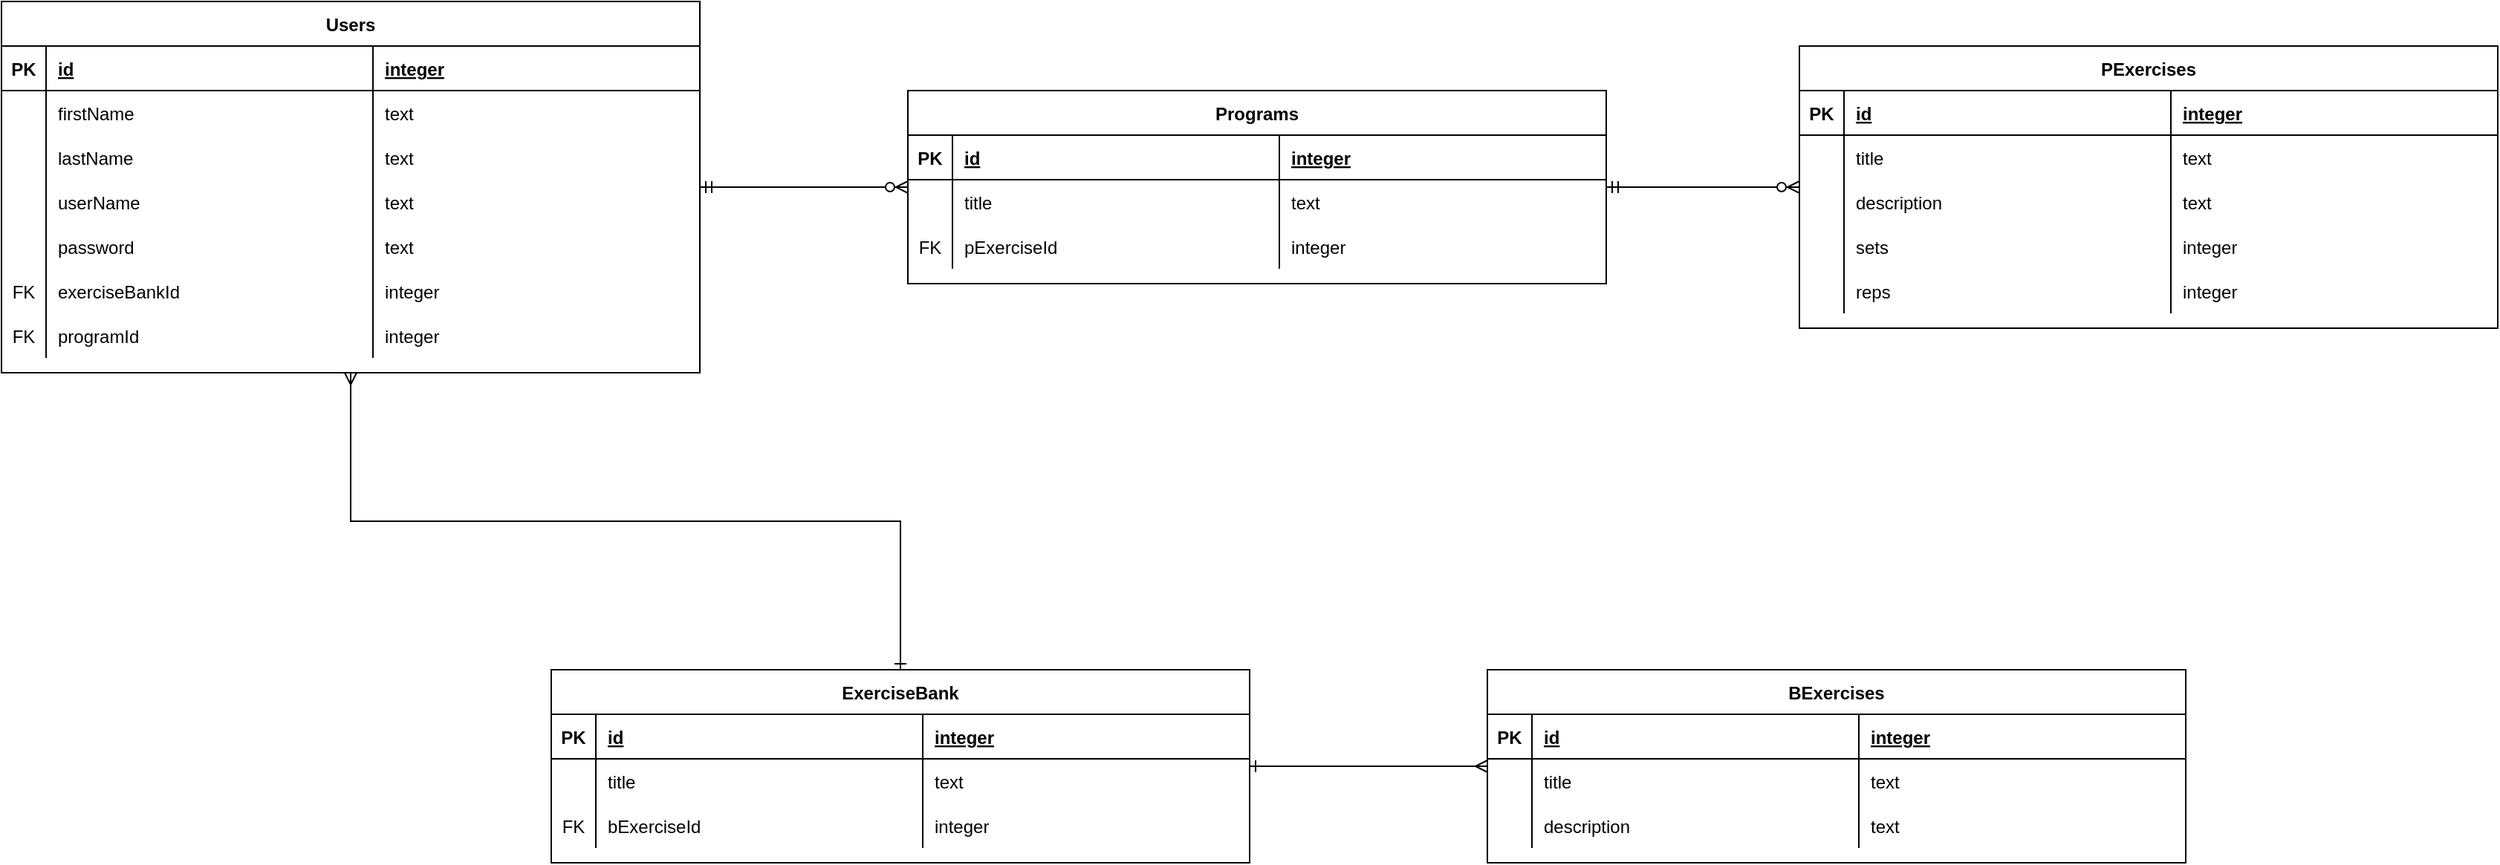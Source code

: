 <mxfile version="24.0.5" type="device">
  <diagram id="R2lEEEUBdFMjLlhIrx00" name="Page-1">
    <mxGraphModel dx="2026" dy="827" grid="1" gridSize="10" guides="1" tooltips="1" connect="1" arrows="1" fold="1" page="1" pageScale="1" pageWidth="850" pageHeight="1100" math="0" shadow="0" extFonts="Permanent Marker^https://fonts.googleapis.com/css?family=Permanent+Marker">
      <root>
        <mxCell id="0" />
        <mxCell id="1" parent="0" />
        <mxCell id="C-vyLk0tnHw3VtMMgP7b-23" value="Users" style="shape=table;startSize=30;container=1;collapsible=1;childLayout=tableLayout;fixedRows=1;rowLines=0;fontStyle=1;align=center;resizeLast=1;" parent="1" vertex="1">
          <mxGeometry x="120" y="90" width="470" height="250" as="geometry" />
        </mxCell>
        <mxCell id="C-vyLk0tnHw3VtMMgP7b-24" value="" style="shape=partialRectangle;collapsible=0;dropTarget=0;pointerEvents=0;fillColor=none;points=[[0,0.5],[1,0.5]];portConstraint=eastwest;top=0;left=0;right=0;bottom=1;" parent="C-vyLk0tnHw3VtMMgP7b-23" vertex="1">
          <mxGeometry y="30" width="470" height="30" as="geometry" />
        </mxCell>
        <mxCell id="C-vyLk0tnHw3VtMMgP7b-25" value="PK" style="shape=partialRectangle;overflow=hidden;connectable=0;fillColor=none;top=0;left=0;bottom=0;right=0;fontStyle=1;" parent="C-vyLk0tnHw3VtMMgP7b-24" vertex="1">
          <mxGeometry width="30" height="30" as="geometry">
            <mxRectangle width="30" height="30" as="alternateBounds" />
          </mxGeometry>
        </mxCell>
        <mxCell id="C-vyLk0tnHw3VtMMgP7b-26" value="id" style="shape=partialRectangle;overflow=hidden;connectable=0;fillColor=none;top=0;left=0;bottom=0;right=0;align=left;spacingLeft=6;fontStyle=5;" parent="C-vyLk0tnHw3VtMMgP7b-24" vertex="1">
          <mxGeometry x="30" width="220" height="30" as="geometry">
            <mxRectangle width="220" height="30" as="alternateBounds" />
          </mxGeometry>
        </mxCell>
        <mxCell id="PVPoRu5ueUHrReoARzUe-10" value="integer" style="shape=partialRectangle;overflow=hidden;connectable=0;fillColor=none;top=0;left=0;bottom=0;right=0;align=left;spacingLeft=6;fontStyle=5;" vertex="1" parent="C-vyLk0tnHw3VtMMgP7b-24">
          <mxGeometry x="250" width="220" height="30" as="geometry">
            <mxRectangle width="220" height="30" as="alternateBounds" />
          </mxGeometry>
        </mxCell>
        <mxCell id="C-vyLk0tnHw3VtMMgP7b-27" value="" style="shape=partialRectangle;collapsible=0;dropTarget=0;pointerEvents=0;fillColor=none;points=[[0,0.5],[1,0.5]];portConstraint=eastwest;top=0;left=0;right=0;bottom=0;" parent="C-vyLk0tnHw3VtMMgP7b-23" vertex="1">
          <mxGeometry y="60" width="470" height="30" as="geometry" />
        </mxCell>
        <mxCell id="C-vyLk0tnHw3VtMMgP7b-28" value="" style="shape=partialRectangle;overflow=hidden;connectable=0;fillColor=none;top=0;left=0;bottom=0;right=0;" parent="C-vyLk0tnHw3VtMMgP7b-27" vertex="1">
          <mxGeometry width="30" height="30" as="geometry">
            <mxRectangle width="30" height="30" as="alternateBounds" />
          </mxGeometry>
        </mxCell>
        <mxCell id="C-vyLk0tnHw3VtMMgP7b-29" value="firstName" style="shape=partialRectangle;overflow=hidden;connectable=0;fillColor=none;top=0;left=0;bottom=0;right=0;align=left;spacingLeft=6;" parent="C-vyLk0tnHw3VtMMgP7b-27" vertex="1">
          <mxGeometry x="30" width="220" height="30" as="geometry">
            <mxRectangle width="220" height="30" as="alternateBounds" />
          </mxGeometry>
        </mxCell>
        <mxCell id="PVPoRu5ueUHrReoARzUe-11" value="text" style="shape=partialRectangle;overflow=hidden;connectable=0;fillColor=none;top=0;left=0;bottom=0;right=0;align=left;spacingLeft=6;" vertex="1" parent="C-vyLk0tnHw3VtMMgP7b-27">
          <mxGeometry x="250" width="220" height="30" as="geometry">
            <mxRectangle width="220" height="30" as="alternateBounds" />
          </mxGeometry>
        </mxCell>
        <mxCell id="PVPoRu5ueUHrReoARzUe-7" style="shape=partialRectangle;collapsible=0;dropTarget=0;pointerEvents=0;fillColor=none;points=[[0,0.5],[1,0.5]];portConstraint=eastwest;top=0;left=0;right=0;bottom=0;" vertex="1" parent="C-vyLk0tnHw3VtMMgP7b-23">
          <mxGeometry y="90" width="470" height="30" as="geometry" />
        </mxCell>
        <mxCell id="PVPoRu5ueUHrReoARzUe-8" style="shape=partialRectangle;overflow=hidden;connectable=0;fillColor=none;top=0;left=0;bottom=0;right=0;" vertex="1" parent="PVPoRu5ueUHrReoARzUe-7">
          <mxGeometry width="30" height="30" as="geometry">
            <mxRectangle width="30" height="30" as="alternateBounds" />
          </mxGeometry>
        </mxCell>
        <mxCell id="PVPoRu5ueUHrReoARzUe-9" value="lastName" style="shape=partialRectangle;overflow=hidden;connectable=0;fillColor=none;top=0;left=0;bottom=0;right=0;align=left;spacingLeft=6;" vertex="1" parent="PVPoRu5ueUHrReoARzUe-7">
          <mxGeometry x="30" width="220" height="30" as="geometry">
            <mxRectangle width="220" height="30" as="alternateBounds" />
          </mxGeometry>
        </mxCell>
        <mxCell id="PVPoRu5ueUHrReoARzUe-12" value="text" style="shape=partialRectangle;overflow=hidden;connectable=0;fillColor=none;top=0;left=0;bottom=0;right=0;align=left;spacingLeft=6;" vertex="1" parent="PVPoRu5ueUHrReoARzUe-7">
          <mxGeometry x="250" width="220" height="30" as="geometry">
            <mxRectangle width="220" height="30" as="alternateBounds" />
          </mxGeometry>
        </mxCell>
        <mxCell id="PVPoRu5ueUHrReoARzUe-4" style="shape=partialRectangle;collapsible=0;dropTarget=0;pointerEvents=0;fillColor=none;points=[[0,0.5],[1,0.5]];portConstraint=eastwest;top=0;left=0;right=0;bottom=0;" vertex="1" parent="C-vyLk0tnHw3VtMMgP7b-23">
          <mxGeometry y="120" width="470" height="30" as="geometry" />
        </mxCell>
        <mxCell id="PVPoRu5ueUHrReoARzUe-5" style="shape=partialRectangle;overflow=hidden;connectable=0;fillColor=none;top=0;left=0;bottom=0;right=0;" vertex="1" parent="PVPoRu5ueUHrReoARzUe-4">
          <mxGeometry width="30" height="30" as="geometry">
            <mxRectangle width="30" height="30" as="alternateBounds" />
          </mxGeometry>
        </mxCell>
        <mxCell id="PVPoRu5ueUHrReoARzUe-6" value="userName" style="shape=partialRectangle;overflow=hidden;connectable=0;fillColor=none;top=0;left=0;bottom=0;right=0;align=left;spacingLeft=6;" vertex="1" parent="PVPoRu5ueUHrReoARzUe-4">
          <mxGeometry x="30" width="220" height="30" as="geometry">
            <mxRectangle width="220" height="30" as="alternateBounds" />
          </mxGeometry>
        </mxCell>
        <mxCell id="PVPoRu5ueUHrReoARzUe-13" value="text" style="shape=partialRectangle;overflow=hidden;connectable=0;fillColor=none;top=0;left=0;bottom=0;right=0;align=left;spacingLeft=6;" vertex="1" parent="PVPoRu5ueUHrReoARzUe-4">
          <mxGeometry x="250" width="220" height="30" as="geometry">
            <mxRectangle width="220" height="30" as="alternateBounds" />
          </mxGeometry>
        </mxCell>
        <mxCell id="PVPoRu5ueUHrReoARzUe-1" style="shape=partialRectangle;collapsible=0;dropTarget=0;pointerEvents=0;fillColor=none;points=[[0,0.5],[1,0.5]];portConstraint=eastwest;top=0;left=0;right=0;bottom=0;" vertex="1" parent="C-vyLk0tnHw3VtMMgP7b-23">
          <mxGeometry y="150" width="470" height="30" as="geometry" />
        </mxCell>
        <mxCell id="PVPoRu5ueUHrReoARzUe-2" style="shape=partialRectangle;overflow=hidden;connectable=0;fillColor=none;top=0;left=0;bottom=0;right=0;" vertex="1" parent="PVPoRu5ueUHrReoARzUe-1">
          <mxGeometry width="30" height="30" as="geometry">
            <mxRectangle width="30" height="30" as="alternateBounds" />
          </mxGeometry>
        </mxCell>
        <mxCell id="PVPoRu5ueUHrReoARzUe-3" value="password" style="shape=partialRectangle;overflow=hidden;connectable=0;fillColor=none;top=0;left=0;bottom=0;right=0;align=left;spacingLeft=6;" vertex="1" parent="PVPoRu5ueUHrReoARzUe-1">
          <mxGeometry x="30" width="220" height="30" as="geometry">
            <mxRectangle width="220" height="30" as="alternateBounds" />
          </mxGeometry>
        </mxCell>
        <mxCell id="PVPoRu5ueUHrReoARzUe-14" value="text" style="shape=partialRectangle;overflow=hidden;connectable=0;fillColor=none;top=0;left=0;bottom=0;right=0;align=left;spacingLeft=6;" vertex="1" parent="PVPoRu5ueUHrReoARzUe-1">
          <mxGeometry x="250" width="220" height="30" as="geometry">
            <mxRectangle width="220" height="30" as="alternateBounds" />
          </mxGeometry>
        </mxCell>
        <mxCell id="PVPoRu5ueUHrReoARzUe-93" style="shape=partialRectangle;collapsible=0;dropTarget=0;pointerEvents=0;fillColor=none;points=[[0,0.5],[1,0.5]];portConstraint=eastwest;top=0;left=0;right=0;bottom=0;" vertex="1" parent="C-vyLk0tnHw3VtMMgP7b-23">
          <mxGeometry y="180" width="470" height="30" as="geometry" />
        </mxCell>
        <mxCell id="PVPoRu5ueUHrReoARzUe-94" value="FK" style="shape=partialRectangle;overflow=hidden;connectable=0;fillColor=none;top=0;left=0;bottom=0;right=0;" vertex="1" parent="PVPoRu5ueUHrReoARzUe-93">
          <mxGeometry width="30" height="30" as="geometry">
            <mxRectangle width="30" height="30" as="alternateBounds" />
          </mxGeometry>
        </mxCell>
        <mxCell id="PVPoRu5ueUHrReoARzUe-95" value="exerciseBankId" style="shape=partialRectangle;overflow=hidden;connectable=0;fillColor=none;top=0;left=0;bottom=0;right=0;align=left;spacingLeft=6;" vertex="1" parent="PVPoRu5ueUHrReoARzUe-93">
          <mxGeometry x="30" width="220" height="30" as="geometry">
            <mxRectangle width="220" height="30" as="alternateBounds" />
          </mxGeometry>
        </mxCell>
        <mxCell id="PVPoRu5ueUHrReoARzUe-96" value="integer" style="shape=partialRectangle;overflow=hidden;connectable=0;fillColor=none;top=0;left=0;bottom=0;right=0;align=left;spacingLeft=6;" vertex="1" parent="PVPoRu5ueUHrReoARzUe-93">
          <mxGeometry x="250" width="220" height="30" as="geometry">
            <mxRectangle width="220" height="30" as="alternateBounds" />
          </mxGeometry>
        </mxCell>
        <mxCell id="PVPoRu5ueUHrReoARzUe-89" style="shape=partialRectangle;collapsible=0;dropTarget=0;pointerEvents=0;fillColor=none;points=[[0,0.5],[1,0.5]];portConstraint=eastwest;top=0;left=0;right=0;bottom=0;" vertex="1" parent="C-vyLk0tnHw3VtMMgP7b-23">
          <mxGeometry y="210" width="470" height="30" as="geometry" />
        </mxCell>
        <mxCell id="PVPoRu5ueUHrReoARzUe-90" value="FK" style="shape=partialRectangle;overflow=hidden;connectable=0;fillColor=none;top=0;left=0;bottom=0;right=0;" vertex="1" parent="PVPoRu5ueUHrReoARzUe-89">
          <mxGeometry width="30" height="30" as="geometry">
            <mxRectangle width="30" height="30" as="alternateBounds" />
          </mxGeometry>
        </mxCell>
        <mxCell id="PVPoRu5ueUHrReoARzUe-91" value="programId" style="shape=partialRectangle;overflow=hidden;connectable=0;fillColor=none;top=0;left=0;bottom=0;right=0;align=left;spacingLeft=6;" vertex="1" parent="PVPoRu5ueUHrReoARzUe-89">
          <mxGeometry x="30" width="220" height="30" as="geometry">
            <mxRectangle width="220" height="30" as="alternateBounds" />
          </mxGeometry>
        </mxCell>
        <mxCell id="PVPoRu5ueUHrReoARzUe-92" value="integer" style="shape=partialRectangle;overflow=hidden;connectable=0;fillColor=none;top=0;left=0;bottom=0;right=0;align=left;spacingLeft=6;" vertex="1" parent="PVPoRu5ueUHrReoARzUe-89">
          <mxGeometry x="250" width="220" height="30" as="geometry">
            <mxRectangle width="220" height="30" as="alternateBounds" />
          </mxGeometry>
        </mxCell>
        <mxCell id="PVPoRu5ueUHrReoARzUe-15" value="Programs" style="shape=table;startSize=30;container=1;collapsible=1;childLayout=tableLayout;fixedRows=1;rowLines=0;fontStyle=1;align=center;resizeLast=1;" vertex="1" parent="1">
          <mxGeometry x="730" y="150" width="470" height="130" as="geometry" />
        </mxCell>
        <mxCell id="PVPoRu5ueUHrReoARzUe-16" value="" style="shape=partialRectangle;collapsible=0;dropTarget=0;pointerEvents=0;fillColor=none;points=[[0,0.5],[1,0.5]];portConstraint=eastwest;top=0;left=0;right=0;bottom=1;" vertex="1" parent="PVPoRu5ueUHrReoARzUe-15">
          <mxGeometry y="30" width="470" height="30" as="geometry" />
        </mxCell>
        <mxCell id="PVPoRu5ueUHrReoARzUe-17" value="PK" style="shape=partialRectangle;overflow=hidden;connectable=0;fillColor=none;top=0;left=0;bottom=0;right=0;fontStyle=1;" vertex="1" parent="PVPoRu5ueUHrReoARzUe-16">
          <mxGeometry width="30" height="30" as="geometry">
            <mxRectangle width="30" height="30" as="alternateBounds" />
          </mxGeometry>
        </mxCell>
        <mxCell id="PVPoRu5ueUHrReoARzUe-18" value="id" style="shape=partialRectangle;overflow=hidden;connectable=0;fillColor=none;top=0;left=0;bottom=0;right=0;align=left;spacingLeft=6;fontStyle=5;" vertex="1" parent="PVPoRu5ueUHrReoARzUe-16">
          <mxGeometry x="30" width="220" height="30" as="geometry">
            <mxRectangle width="220" height="30" as="alternateBounds" />
          </mxGeometry>
        </mxCell>
        <mxCell id="PVPoRu5ueUHrReoARzUe-19" value="integer" style="shape=partialRectangle;overflow=hidden;connectable=0;fillColor=none;top=0;left=0;bottom=0;right=0;align=left;spacingLeft=6;fontStyle=5;" vertex="1" parent="PVPoRu5ueUHrReoARzUe-16">
          <mxGeometry x="250" width="220" height="30" as="geometry">
            <mxRectangle width="220" height="30" as="alternateBounds" />
          </mxGeometry>
        </mxCell>
        <mxCell id="PVPoRu5ueUHrReoARzUe-20" value="" style="shape=partialRectangle;collapsible=0;dropTarget=0;pointerEvents=0;fillColor=none;points=[[0,0.5],[1,0.5]];portConstraint=eastwest;top=0;left=0;right=0;bottom=0;" vertex="1" parent="PVPoRu5ueUHrReoARzUe-15">
          <mxGeometry y="60" width="470" height="30" as="geometry" />
        </mxCell>
        <mxCell id="PVPoRu5ueUHrReoARzUe-21" value="" style="shape=partialRectangle;overflow=hidden;connectable=0;fillColor=none;top=0;left=0;bottom=0;right=0;" vertex="1" parent="PVPoRu5ueUHrReoARzUe-20">
          <mxGeometry width="30" height="30" as="geometry">
            <mxRectangle width="30" height="30" as="alternateBounds" />
          </mxGeometry>
        </mxCell>
        <mxCell id="PVPoRu5ueUHrReoARzUe-22" value="title" style="shape=partialRectangle;overflow=hidden;connectable=0;fillColor=none;top=0;left=0;bottom=0;right=0;align=left;spacingLeft=6;" vertex="1" parent="PVPoRu5ueUHrReoARzUe-20">
          <mxGeometry x="30" width="220" height="30" as="geometry">
            <mxRectangle width="220" height="30" as="alternateBounds" />
          </mxGeometry>
        </mxCell>
        <mxCell id="PVPoRu5ueUHrReoARzUe-23" value="text" style="shape=partialRectangle;overflow=hidden;connectable=0;fillColor=none;top=0;left=0;bottom=0;right=0;align=left;spacingLeft=6;" vertex="1" parent="PVPoRu5ueUHrReoARzUe-20">
          <mxGeometry x="250" width="220" height="30" as="geometry">
            <mxRectangle width="220" height="30" as="alternateBounds" />
          </mxGeometry>
        </mxCell>
        <mxCell id="PVPoRu5ueUHrReoARzUe-24" style="shape=partialRectangle;collapsible=0;dropTarget=0;pointerEvents=0;fillColor=none;points=[[0,0.5],[1,0.5]];portConstraint=eastwest;top=0;left=0;right=0;bottom=0;" vertex="1" parent="PVPoRu5ueUHrReoARzUe-15">
          <mxGeometry y="90" width="470" height="30" as="geometry" />
        </mxCell>
        <mxCell id="PVPoRu5ueUHrReoARzUe-25" value="FK" style="shape=partialRectangle;overflow=hidden;connectable=0;fillColor=none;top=0;left=0;bottom=0;right=0;" vertex="1" parent="PVPoRu5ueUHrReoARzUe-24">
          <mxGeometry width="30" height="30" as="geometry">
            <mxRectangle width="30" height="30" as="alternateBounds" />
          </mxGeometry>
        </mxCell>
        <mxCell id="PVPoRu5ueUHrReoARzUe-26" value="pExerciseId" style="shape=partialRectangle;overflow=hidden;connectable=0;fillColor=none;top=0;left=0;bottom=0;right=0;align=left;spacingLeft=6;" vertex="1" parent="PVPoRu5ueUHrReoARzUe-24">
          <mxGeometry x="30" width="220" height="30" as="geometry">
            <mxRectangle width="220" height="30" as="alternateBounds" />
          </mxGeometry>
        </mxCell>
        <mxCell id="PVPoRu5ueUHrReoARzUe-27" value="integer" style="shape=partialRectangle;overflow=hidden;connectable=0;fillColor=none;top=0;left=0;bottom=0;right=0;align=left;spacingLeft=6;" vertex="1" parent="PVPoRu5ueUHrReoARzUe-24">
          <mxGeometry x="250" width="220" height="30" as="geometry">
            <mxRectangle width="220" height="30" as="alternateBounds" />
          </mxGeometry>
        </mxCell>
        <mxCell id="PVPoRu5ueUHrReoARzUe-36" value="PExercises" style="shape=table;startSize=30;container=1;collapsible=1;childLayout=tableLayout;fixedRows=1;rowLines=0;fontStyle=1;align=center;resizeLast=1;" vertex="1" parent="1">
          <mxGeometry x="1330" y="120" width="470" height="190" as="geometry" />
        </mxCell>
        <mxCell id="PVPoRu5ueUHrReoARzUe-37" value="" style="shape=partialRectangle;collapsible=0;dropTarget=0;pointerEvents=0;fillColor=none;points=[[0,0.5],[1,0.5]];portConstraint=eastwest;top=0;left=0;right=0;bottom=1;" vertex="1" parent="PVPoRu5ueUHrReoARzUe-36">
          <mxGeometry y="30" width="470" height="30" as="geometry" />
        </mxCell>
        <mxCell id="PVPoRu5ueUHrReoARzUe-38" value="PK" style="shape=partialRectangle;overflow=hidden;connectable=0;fillColor=none;top=0;left=0;bottom=0;right=0;fontStyle=1;" vertex="1" parent="PVPoRu5ueUHrReoARzUe-37">
          <mxGeometry width="30" height="30" as="geometry">
            <mxRectangle width="30" height="30" as="alternateBounds" />
          </mxGeometry>
        </mxCell>
        <mxCell id="PVPoRu5ueUHrReoARzUe-39" value="id" style="shape=partialRectangle;overflow=hidden;connectable=0;fillColor=none;top=0;left=0;bottom=0;right=0;align=left;spacingLeft=6;fontStyle=5;" vertex="1" parent="PVPoRu5ueUHrReoARzUe-37">
          <mxGeometry x="30" width="220" height="30" as="geometry">
            <mxRectangle width="220" height="30" as="alternateBounds" />
          </mxGeometry>
        </mxCell>
        <mxCell id="PVPoRu5ueUHrReoARzUe-40" value="integer" style="shape=partialRectangle;overflow=hidden;connectable=0;fillColor=none;top=0;left=0;bottom=0;right=0;align=left;spacingLeft=6;fontStyle=5;" vertex="1" parent="PVPoRu5ueUHrReoARzUe-37">
          <mxGeometry x="250" width="220" height="30" as="geometry">
            <mxRectangle width="220" height="30" as="alternateBounds" />
          </mxGeometry>
        </mxCell>
        <mxCell id="PVPoRu5ueUHrReoARzUe-41" value="" style="shape=partialRectangle;collapsible=0;dropTarget=0;pointerEvents=0;fillColor=none;points=[[0,0.5],[1,0.5]];portConstraint=eastwest;top=0;left=0;right=0;bottom=0;" vertex="1" parent="PVPoRu5ueUHrReoARzUe-36">
          <mxGeometry y="60" width="470" height="30" as="geometry" />
        </mxCell>
        <mxCell id="PVPoRu5ueUHrReoARzUe-42" value="" style="shape=partialRectangle;overflow=hidden;connectable=0;fillColor=none;top=0;left=0;bottom=0;right=0;" vertex="1" parent="PVPoRu5ueUHrReoARzUe-41">
          <mxGeometry width="30" height="30" as="geometry">
            <mxRectangle width="30" height="30" as="alternateBounds" />
          </mxGeometry>
        </mxCell>
        <mxCell id="PVPoRu5ueUHrReoARzUe-43" value="title" style="shape=partialRectangle;overflow=hidden;connectable=0;fillColor=none;top=0;left=0;bottom=0;right=0;align=left;spacingLeft=6;" vertex="1" parent="PVPoRu5ueUHrReoARzUe-41">
          <mxGeometry x="30" width="220" height="30" as="geometry">
            <mxRectangle width="220" height="30" as="alternateBounds" />
          </mxGeometry>
        </mxCell>
        <mxCell id="PVPoRu5ueUHrReoARzUe-44" value="text" style="shape=partialRectangle;overflow=hidden;connectable=0;fillColor=none;top=0;left=0;bottom=0;right=0;align=left;spacingLeft=6;" vertex="1" parent="PVPoRu5ueUHrReoARzUe-41">
          <mxGeometry x="250" width="220" height="30" as="geometry">
            <mxRectangle width="220" height="30" as="alternateBounds" />
          </mxGeometry>
        </mxCell>
        <mxCell id="PVPoRu5ueUHrReoARzUe-45" style="shape=partialRectangle;collapsible=0;dropTarget=0;pointerEvents=0;fillColor=none;points=[[0,0.5],[1,0.5]];portConstraint=eastwest;top=0;left=0;right=0;bottom=0;" vertex="1" parent="PVPoRu5ueUHrReoARzUe-36">
          <mxGeometry y="90" width="470" height="30" as="geometry" />
        </mxCell>
        <mxCell id="PVPoRu5ueUHrReoARzUe-46" value="" style="shape=partialRectangle;overflow=hidden;connectable=0;fillColor=none;top=0;left=0;bottom=0;right=0;" vertex="1" parent="PVPoRu5ueUHrReoARzUe-45">
          <mxGeometry width="30" height="30" as="geometry">
            <mxRectangle width="30" height="30" as="alternateBounds" />
          </mxGeometry>
        </mxCell>
        <mxCell id="PVPoRu5ueUHrReoARzUe-47" value="description" style="shape=partialRectangle;overflow=hidden;connectable=0;fillColor=none;top=0;left=0;bottom=0;right=0;align=left;spacingLeft=6;" vertex="1" parent="PVPoRu5ueUHrReoARzUe-45">
          <mxGeometry x="30" width="220" height="30" as="geometry">
            <mxRectangle width="220" height="30" as="alternateBounds" />
          </mxGeometry>
        </mxCell>
        <mxCell id="PVPoRu5ueUHrReoARzUe-48" value="text" style="shape=partialRectangle;overflow=hidden;connectable=0;fillColor=none;top=0;left=0;bottom=0;right=0;align=left;spacingLeft=6;" vertex="1" parent="PVPoRu5ueUHrReoARzUe-45">
          <mxGeometry x="250" width="220" height="30" as="geometry">
            <mxRectangle width="220" height="30" as="alternateBounds" />
          </mxGeometry>
        </mxCell>
        <mxCell id="PVPoRu5ueUHrReoARzUe-53" style="shape=partialRectangle;collapsible=0;dropTarget=0;pointerEvents=0;fillColor=none;points=[[0,0.5],[1,0.5]];portConstraint=eastwest;top=0;left=0;right=0;bottom=0;" vertex="1" parent="PVPoRu5ueUHrReoARzUe-36">
          <mxGeometry y="120" width="470" height="30" as="geometry" />
        </mxCell>
        <mxCell id="PVPoRu5ueUHrReoARzUe-54" style="shape=partialRectangle;overflow=hidden;connectable=0;fillColor=none;top=0;left=0;bottom=0;right=0;" vertex="1" parent="PVPoRu5ueUHrReoARzUe-53">
          <mxGeometry width="30" height="30" as="geometry">
            <mxRectangle width="30" height="30" as="alternateBounds" />
          </mxGeometry>
        </mxCell>
        <mxCell id="PVPoRu5ueUHrReoARzUe-55" value="sets" style="shape=partialRectangle;overflow=hidden;connectable=0;fillColor=none;top=0;left=0;bottom=0;right=0;align=left;spacingLeft=6;" vertex="1" parent="PVPoRu5ueUHrReoARzUe-53">
          <mxGeometry x="30" width="220" height="30" as="geometry">
            <mxRectangle width="220" height="30" as="alternateBounds" />
          </mxGeometry>
        </mxCell>
        <mxCell id="PVPoRu5ueUHrReoARzUe-56" value="integer" style="shape=partialRectangle;overflow=hidden;connectable=0;fillColor=none;top=0;left=0;bottom=0;right=0;align=left;spacingLeft=6;" vertex="1" parent="PVPoRu5ueUHrReoARzUe-53">
          <mxGeometry x="250" width="220" height="30" as="geometry">
            <mxRectangle width="220" height="30" as="alternateBounds" />
          </mxGeometry>
        </mxCell>
        <mxCell id="PVPoRu5ueUHrReoARzUe-49" style="shape=partialRectangle;collapsible=0;dropTarget=0;pointerEvents=0;fillColor=none;points=[[0,0.5],[1,0.5]];portConstraint=eastwest;top=0;left=0;right=0;bottom=0;" vertex="1" parent="PVPoRu5ueUHrReoARzUe-36">
          <mxGeometry y="150" width="470" height="30" as="geometry" />
        </mxCell>
        <mxCell id="PVPoRu5ueUHrReoARzUe-50" style="shape=partialRectangle;overflow=hidden;connectable=0;fillColor=none;top=0;left=0;bottom=0;right=0;" vertex="1" parent="PVPoRu5ueUHrReoARzUe-49">
          <mxGeometry width="30" height="30" as="geometry">
            <mxRectangle width="30" height="30" as="alternateBounds" />
          </mxGeometry>
        </mxCell>
        <mxCell id="PVPoRu5ueUHrReoARzUe-51" value="reps" style="shape=partialRectangle;overflow=hidden;connectable=0;fillColor=none;top=0;left=0;bottom=0;right=0;align=left;spacingLeft=6;" vertex="1" parent="PVPoRu5ueUHrReoARzUe-49">
          <mxGeometry x="30" width="220" height="30" as="geometry">
            <mxRectangle width="220" height="30" as="alternateBounds" />
          </mxGeometry>
        </mxCell>
        <mxCell id="PVPoRu5ueUHrReoARzUe-52" value="integer" style="shape=partialRectangle;overflow=hidden;connectable=0;fillColor=none;top=0;left=0;bottom=0;right=0;align=left;spacingLeft=6;" vertex="1" parent="PVPoRu5ueUHrReoARzUe-49">
          <mxGeometry x="250" width="220" height="30" as="geometry">
            <mxRectangle width="220" height="30" as="alternateBounds" />
          </mxGeometry>
        </mxCell>
        <mxCell id="PVPoRu5ueUHrReoARzUe-57" value="BExercises" style="shape=table;startSize=30;container=1;collapsible=1;childLayout=tableLayout;fixedRows=1;rowLines=0;fontStyle=1;align=center;resizeLast=1;" vertex="1" parent="1">
          <mxGeometry x="1120" y="540" width="470" height="130" as="geometry" />
        </mxCell>
        <mxCell id="PVPoRu5ueUHrReoARzUe-58" value="" style="shape=partialRectangle;collapsible=0;dropTarget=0;pointerEvents=0;fillColor=none;points=[[0,0.5],[1,0.5]];portConstraint=eastwest;top=0;left=0;right=0;bottom=1;" vertex="1" parent="PVPoRu5ueUHrReoARzUe-57">
          <mxGeometry y="30" width="470" height="30" as="geometry" />
        </mxCell>
        <mxCell id="PVPoRu5ueUHrReoARzUe-59" value="PK" style="shape=partialRectangle;overflow=hidden;connectable=0;fillColor=none;top=0;left=0;bottom=0;right=0;fontStyle=1;" vertex="1" parent="PVPoRu5ueUHrReoARzUe-58">
          <mxGeometry width="30" height="30" as="geometry">
            <mxRectangle width="30" height="30" as="alternateBounds" />
          </mxGeometry>
        </mxCell>
        <mxCell id="PVPoRu5ueUHrReoARzUe-60" value="id" style="shape=partialRectangle;overflow=hidden;connectable=0;fillColor=none;top=0;left=0;bottom=0;right=0;align=left;spacingLeft=6;fontStyle=5;" vertex="1" parent="PVPoRu5ueUHrReoARzUe-58">
          <mxGeometry x="30" width="220" height="30" as="geometry">
            <mxRectangle width="220" height="30" as="alternateBounds" />
          </mxGeometry>
        </mxCell>
        <mxCell id="PVPoRu5ueUHrReoARzUe-61" value="integer" style="shape=partialRectangle;overflow=hidden;connectable=0;fillColor=none;top=0;left=0;bottom=0;right=0;align=left;spacingLeft=6;fontStyle=5;" vertex="1" parent="PVPoRu5ueUHrReoARzUe-58">
          <mxGeometry x="250" width="220" height="30" as="geometry">
            <mxRectangle width="220" height="30" as="alternateBounds" />
          </mxGeometry>
        </mxCell>
        <mxCell id="PVPoRu5ueUHrReoARzUe-62" value="" style="shape=partialRectangle;collapsible=0;dropTarget=0;pointerEvents=0;fillColor=none;points=[[0,0.5],[1,0.5]];portConstraint=eastwest;top=0;left=0;right=0;bottom=0;" vertex="1" parent="PVPoRu5ueUHrReoARzUe-57">
          <mxGeometry y="60" width="470" height="30" as="geometry" />
        </mxCell>
        <mxCell id="PVPoRu5ueUHrReoARzUe-63" value="" style="shape=partialRectangle;overflow=hidden;connectable=0;fillColor=none;top=0;left=0;bottom=0;right=0;" vertex="1" parent="PVPoRu5ueUHrReoARzUe-62">
          <mxGeometry width="30" height="30" as="geometry">
            <mxRectangle width="30" height="30" as="alternateBounds" />
          </mxGeometry>
        </mxCell>
        <mxCell id="PVPoRu5ueUHrReoARzUe-64" value="title" style="shape=partialRectangle;overflow=hidden;connectable=0;fillColor=none;top=0;left=0;bottom=0;right=0;align=left;spacingLeft=6;" vertex="1" parent="PVPoRu5ueUHrReoARzUe-62">
          <mxGeometry x="30" width="220" height="30" as="geometry">
            <mxRectangle width="220" height="30" as="alternateBounds" />
          </mxGeometry>
        </mxCell>
        <mxCell id="PVPoRu5ueUHrReoARzUe-65" value="text" style="shape=partialRectangle;overflow=hidden;connectable=0;fillColor=none;top=0;left=0;bottom=0;right=0;align=left;spacingLeft=6;" vertex="1" parent="PVPoRu5ueUHrReoARzUe-62">
          <mxGeometry x="250" width="220" height="30" as="geometry">
            <mxRectangle width="220" height="30" as="alternateBounds" />
          </mxGeometry>
        </mxCell>
        <mxCell id="PVPoRu5ueUHrReoARzUe-66" style="shape=partialRectangle;collapsible=0;dropTarget=0;pointerEvents=0;fillColor=none;points=[[0,0.5],[1,0.5]];portConstraint=eastwest;top=0;left=0;right=0;bottom=0;" vertex="1" parent="PVPoRu5ueUHrReoARzUe-57">
          <mxGeometry y="90" width="470" height="30" as="geometry" />
        </mxCell>
        <mxCell id="PVPoRu5ueUHrReoARzUe-67" value="" style="shape=partialRectangle;overflow=hidden;connectable=0;fillColor=none;top=0;left=0;bottom=0;right=0;" vertex="1" parent="PVPoRu5ueUHrReoARzUe-66">
          <mxGeometry width="30" height="30" as="geometry">
            <mxRectangle width="30" height="30" as="alternateBounds" />
          </mxGeometry>
        </mxCell>
        <mxCell id="PVPoRu5ueUHrReoARzUe-68" value="description" style="shape=partialRectangle;overflow=hidden;connectable=0;fillColor=none;top=0;left=0;bottom=0;right=0;align=left;spacingLeft=6;" vertex="1" parent="PVPoRu5ueUHrReoARzUe-66">
          <mxGeometry x="30" width="220" height="30" as="geometry">
            <mxRectangle width="220" height="30" as="alternateBounds" />
          </mxGeometry>
        </mxCell>
        <mxCell id="PVPoRu5ueUHrReoARzUe-69" value="text" style="shape=partialRectangle;overflow=hidden;connectable=0;fillColor=none;top=0;left=0;bottom=0;right=0;align=left;spacingLeft=6;" vertex="1" parent="PVPoRu5ueUHrReoARzUe-66">
          <mxGeometry x="250" width="220" height="30" as="geometry">
            <mxRectangle width="220" height="30" as="alternateBounds" />
          </mxGeometry>
        </mxCell>
        <mxCell id="PVPoRu5ueUHrReoARzUe-87" style="edgeStyle=orthogonalEdgeStyle;rounded=0;orthogonalLoop=1;jettySize=auto;html=1;startArrow=ERone;startFill=0;endArrow=ERmany;endFill=0;" edge="1" parent="1" source="PVPoRu5ueUHrReoARzUe-70" target="C-vyLk0tnHw3VtMMgP7b-23">
          <mxGeometry relative="1" as="geometry">
            <mxPoint x="370" y="340" as="targetPoint" />
          </mxGeometry>
        </mxCell>
        <mxCell id="PVPoRu5ueUHrReoARzUe-70" value="ExerciseBank" style="shape=table;startSize=30;container=1;collapsible=1;childLayout=tableLayout;fixedRows=1;rowLines=0;fontStyle=1;align=center;resizeLast=1;" vertex="1" parent="1">
          <mxGeometry x="490" y="540" width="470" height="130" as="geometry" />
        </mxCell>
        <mxCell id="PVPoRu5ueUHrReoARzUe-71" value="" style="shape=partialRectangle;collapsible=0;dropTarget=0;pointerEvents=0;fillColor=none;points=[[0,0.5],[1,0.5]];portConstraint=eastwest;top=0;left=0;right=0;bottom=1;" vertex="1" parent="PVPoRu5ueUHrReoARzUe-70">
          <mxGeometry y="30" width="470" height="30" as="geometry" />
        </mxCell>
        <mxCell id="PVPoRu5ueUHrReoARzUe-72" value="PK" style="shape=partialRectangle;overflow=hidden;connectable=0;fillColor=none;top=0;left=0;bottom=0;right=0;fontStyle=1;" vertex="1" parent="PVPoRu5ueUHrReoARzUe-71">
          <mxGeometry width="30" height="30" as="geometry">
            <mxRectangle width="30" height="30" as="alternateBounds" />
          </mxGeometry>
        </mxCell>
        <mxCell id="PVPoRu5ueUHrReoARzUe-73" value="id" style="shape=partialRectangle;overflow=hidden;connectable=0;fillColor=none;top=0;left=0;bottom=0;right=0;align=left;spacingLeft=6;fontStyle=5;" vertex="1" parent="PVPoRu5ueUHrReoARzUe-71">
          <mxGeometry x="30" width="220" height="30" as="geometry">
            <mxRectangle width="220" height="30" as="alternateBounds" />
          </mxGeometry>
        </mxCell>
        <mxCell id="PVPoRu5ueUHrReoARzUe-74" value="integer" style="shape=partialRectangle;overflow=hidden;connectable=0;fillColor=none;top=0;left=0;bottom=0;right=0;align=left;spacingLeft=6;fontStyle=5;" vertex="1" parent="PVPoRu5ueUHrReoARzUe-71">
          <mxGeometry x="250" width="220" height="30" as="geometry">
            <mxRectangle width="220" height="30" as="alternateBounds" />
          </mxGeometry>
        </mxCell>
        <mxCell id="PVPoRu5ueUHrReoARzUe-75" value="" style="shape=partialRectangle;collapsible=0;dropTarget=0;pointerEvents=0;fillColor=none;points=[[0,0.5],[1,0.5]];portConstraint=eastwest;top=0;left=0;right=0;bottom=0;" vertex="1" parent="PVPoRu5ueUHrReoARzUe-70">
          <mxGeometry y="60" width="470" height="30" as="geometry" />
        </mxCell>
        <mxCell id="PVPoRu5ueUHrReoARzUe-76" value="" style="shape=partialRectangle;overflow=hidden;connectable=0;fillColor=none;top=0;left=0;bottom=0;right=0;" vertex="1" parent="PVPoRu5ueUHrReoARzUe-75">
          <mxGeometry width="30" height="30" as="geometry">
            <mxRectangle width="30" height="30" as="alternateBounds" />
          </mxGeometry>
        </mxCell>
        <mxCell id="PVPoRu5ueUHrReoARzUe-77" value="title" style="shape=partialRectangle;overflow=hidden;connectable=0;fillColor=none;top=0;left=0;bottom=0;right=0;align=left;spacingLeft=6;" vertex="1" parent="PVPoRu5ueUHrReoARzUe-75">
          <mxGeometry x="30" width="220" height="30" as="geometry">
            <mxRectangle width="220" height="30" as="alternateBounds" />
          </mxGeometry>
        </mxCell>
        <mxCell id="PVPoRu5ueUHrReoARzUe-78" value="text" style="shape=partialRectangle;overflow=hidden;connectable=0;fillColor=none;top=0;left=0;bottom=0;right=0;align=left;spacingLeft=6;" vertex="1" parent="PVPoRu5ueUHrReoARzUe-75">
          <mxGeometry x="250" width="220" height="30" as="geometry">
            <mxRectangle width="220" height="30" as="alternateBounds" />
          </mxGeometry>
        </mxCell>
        <mxCell id="PVPoRu5ueUHrReoARzUe-79" style="shape=partialRectangle;collapsible=0;dropTarget=0;pointerEvents=0;fillColor=none;points=[[0,0.5],[1,0.5]];portConstraint=eastwest;top=0;left=0;right=0;bottom=0;" vertex="1" parent="PVPoRu5ueUHrReoARzUe-70">
          <mxGeometry y="90" width="470" height="30" as="geometry" />
        </mxCell>
        <mxCell id="PVPoRu5ueUHrReoARzUe-80" value="FK" style="shape=partialRectangle;overflow=hidden;connectable=0;fillColor=none;top=0;left=0;bottom=0;right=0;" vertex="1" parent="PVPoRu5ueUHrReoARzUe-79">
          <mxGeometry width="30" height="30" as="geometry">
            <mxRectangle width="30" height="30" as="alternateBounds" />
          </mxGeometry>
        </mxCell>
        <mxCell id="PVPoRu5ueUHrReoARzUe-81" value="bExerciseId" style="shape=partialRectangle;overflow=hidden;connectable=0;fillColor=none;top=0;left=0;bottom=0;right=0;align=left;spacingLeft=6;" vertex="1" parent="PVPoRu5ueUHrReoARzUe-79">
          <mxGeometry x="30" width="220" height="30" as="geometry">
            <mxRectangle width="220" height="30" as="alternateBounds" />
          </mxGeometry>
        </mxCell>
        <mxCell id="PVPoRu5ueUHrReoARzUe-82" value="integer" style="shape=partialRectangle;overflow=hidden;connectable=0;fillColor=none;top=0;left=0;bottom=0;right=0;align=left;spacingLeft=6;" vertex="1" parent="PVPoRu5ueUHrReoARzUe-79">
          <mxGeometry x="250" width="220" height="30" as="geometry">
            <mxRectangle width="220" height="30" as="alternateBounds" />
          </mxGeometry>
        </mxCell>
        <mxCell id="PVPoRu5ueUHrReoARzUe-83" value="" style="edgeStyle=entityRelationEdgeStyle;fontSize=12;html=1;endArrow=ERzeroToMany;startArrow=ERmandOne;rounded=0;" edge="1" parent="1" source="C-vyLk0tnHw3VtMMgP7b-23" target="PVPoRu5ueUHrReoARzUe-15">
          <mxGeometry width="100" height="100" relative="1" as="geometry">
            <mxPoint x="770" y="530" as="sourcePoint" />
            <mxPoint x="870" y="430" as="targetPoint" />
          </mxGeometry>
        </mxCell>
        <mxCell id="PVPoRu5ueUHrReoARzUe-84" value="" style="edgeStyle=entityRelationEdgeStyle;fontSize=12;html=1;endArrow=ERzeroToMany;startArrow=ERmandOne;rounded=0;" edge="1" parent="1" source="PVPoRu5ueUHrReoARzUe-15" target="PVPoRu5ueUHrReoARzUe-36">
          <mxGeometry width="100" height="100" relative="1" as="geometry">
            <mxPoint x="1060" y="390" as="sourcePoint" />
            <mxPoint x="1200" y="390" as="targetPoint" />
          </mxGeometry>
        </mxCell>
        <mxCell id="PVPoRu5ueUHrReoARzUe-88" style="edgeStyle=orthogonalEdgeStyle;rounded=0;orthogonalLoop=1;jettySize=auto;html=1;startArrow=ERmany;startFill=0;endArrow=ERone;endFill=0;" edge="1" parent="1" source="PVPoRu5ueUHrReoARzUe-57" target="PVPoRu5ueUHrReoARzUe-70">
          <mxGeometry relative="1" as="geometry" />
        </mxCell>
      </root>
    </mxGraphModel>
  </diagram>
</mxfile>
